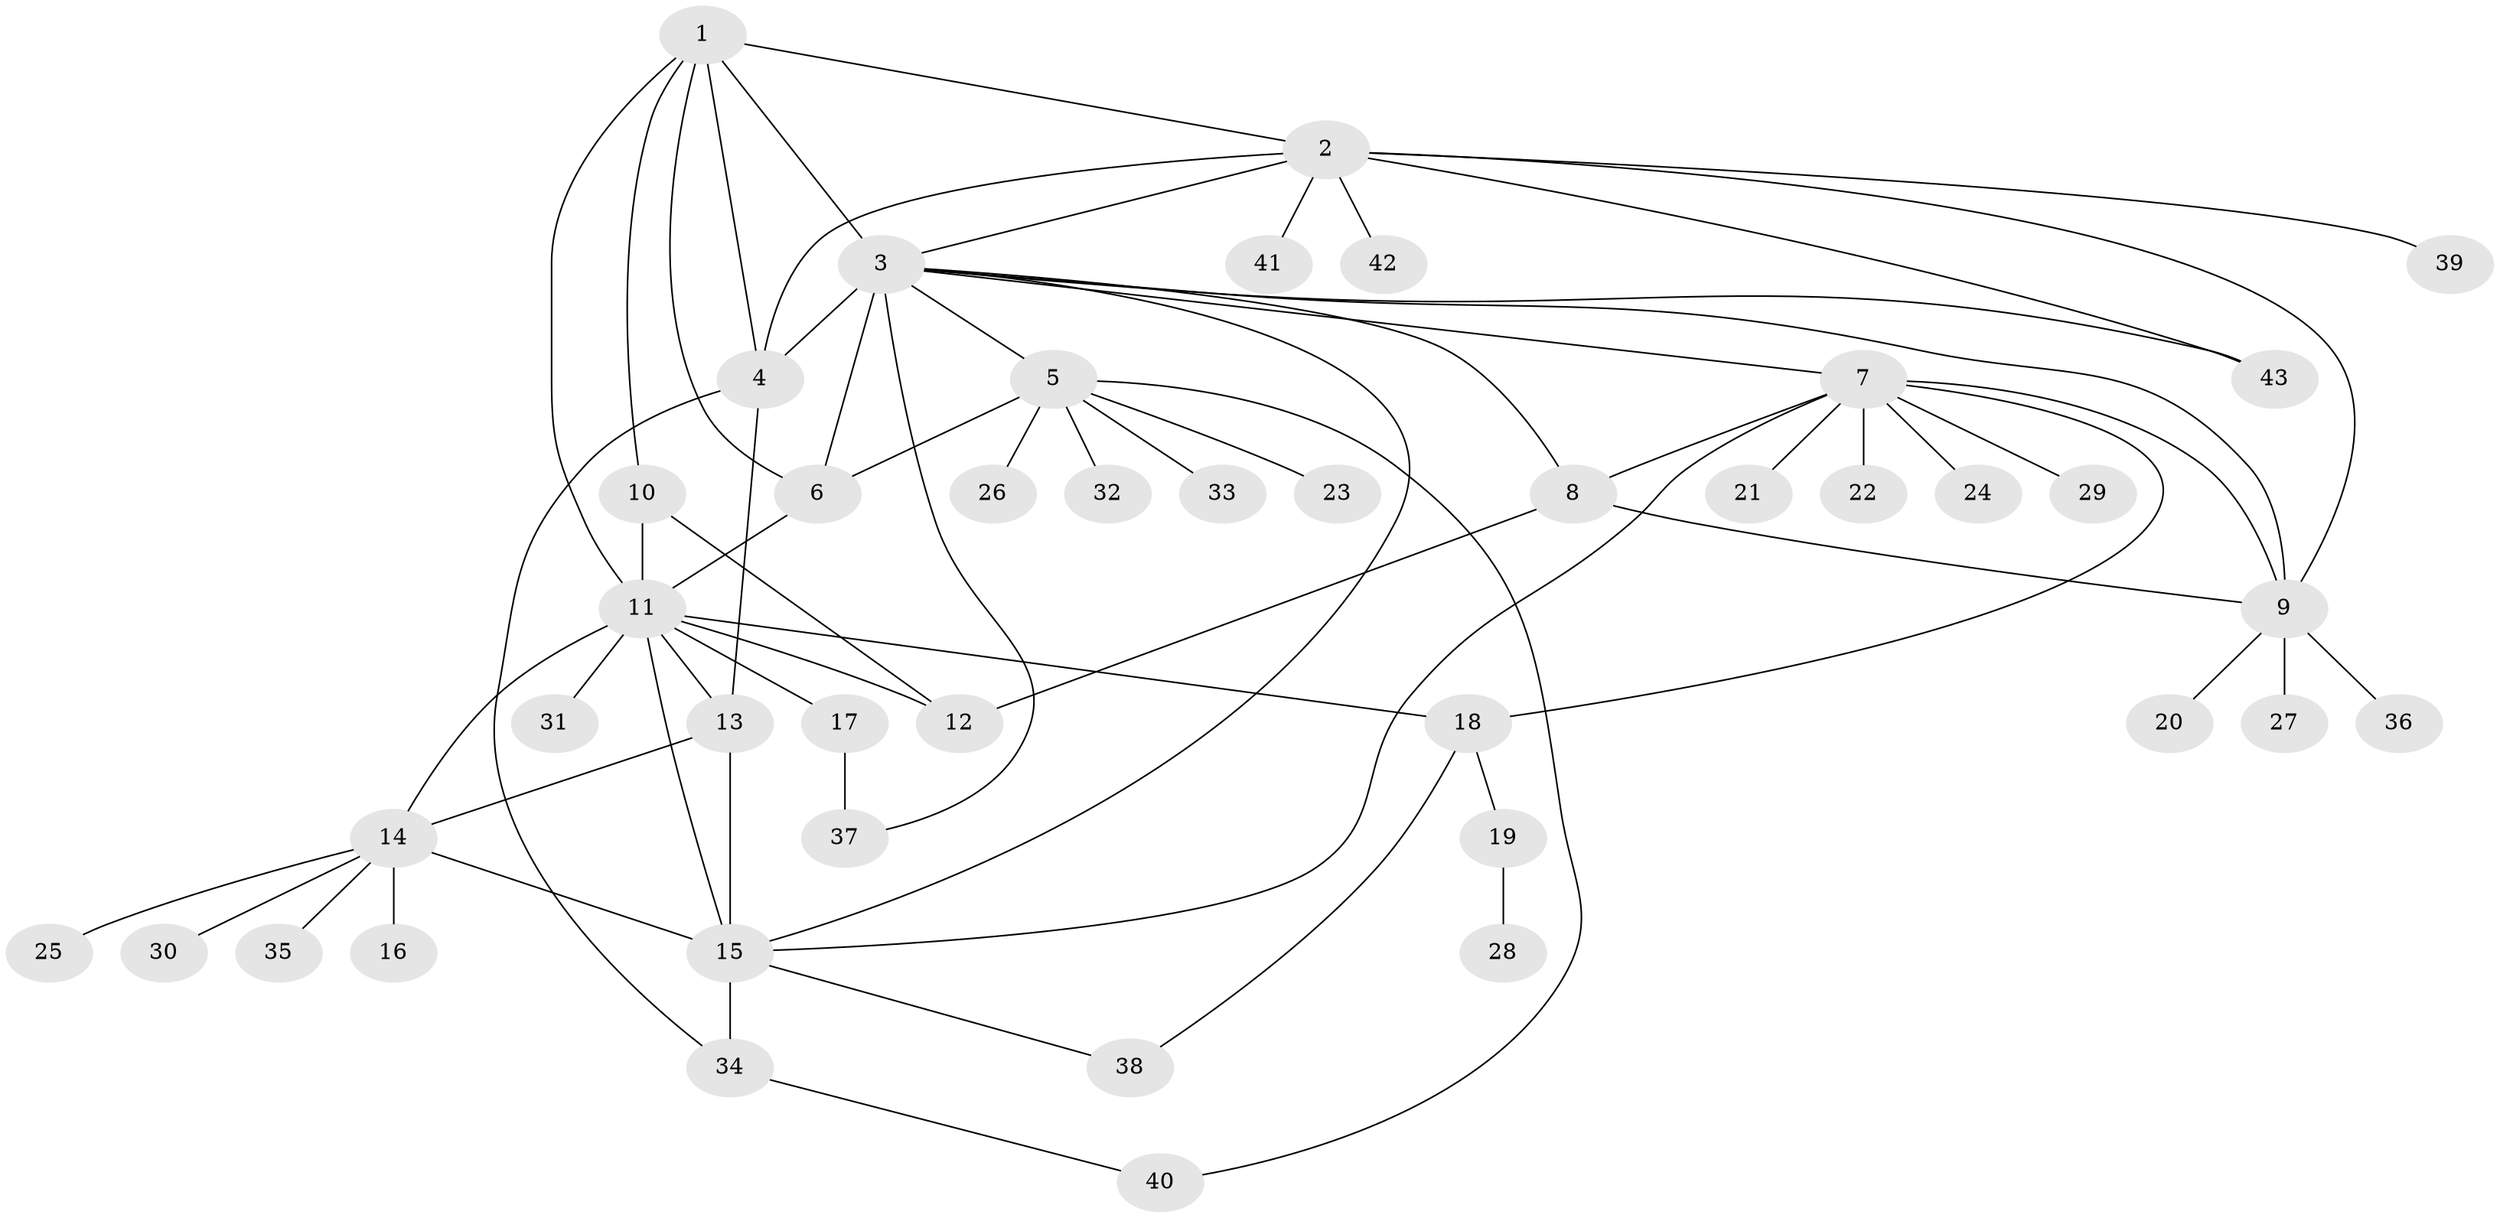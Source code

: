 // original degree distribution, {6: 0.023255813953488372, 9: 0.023255813953488372, 4: 0.05813953488372093, 7: 0.011627906976744186, 11: 0.023255813953488372, 5: 0.05813953488372093, 3: 0.05813953488372093, 10: 0.011627906976744186, 8: 0.023255813953488372, 13: 0.011627906976744186, 1: 0.5581395348837209, 2: 0.13953488372093023}
// Generated by graph-tools (version 1.1) at 2025/37/03/09/25 02:37:33]
// undirected, 43 vertices, 67 edges
graph export_dot {
graph [start="1"]
  node [color=gray90,style=filled];
  1;
  2;
  3;
  4;
  5;
  6;
  7;
  8;
  9;
  10;
  11;
  12;
  13;
  14;
  15;
  16;
  17;
  18;
  19;
  20;
  21;
  22;
  23;
  24;
  25;
  26;
  27;
  28;
  29;
  30;
  31;
  32;
  33;
  34;
  35;
  36;
  37;
  38;
  39;
  40;
  41;
  42;
  43;
  1 -- 2 [weight=1.0];
  1 -- 3 [weight=1.0];
  1 -- 4 [weight=1.0];
  1 -- 6 [weight=1.0];
  1 -- 10 [weight=1.0];
  1 -- 11 [weight=1.0];
  2 -- 3 [weight=1.0];
  2 -- 4 [weight=1.0];
  2 -- 9 [weight=1.0];
  2 -- 39 [weight=1.0];
  2 -- 41 [weight=1.0];
  2 -- 42 [weight=1.0];
  2 -- 43 [weight=1.0];
  3 -- 4 [weight=2.0];
  3 -- 5 [weight=2.0];
  3 -- 6 [weight=7.0];
  3 -- 7 [weight=1.0];
  3 -- 8 [weight=1.0];
  3 -- 9 [weight=1.0];
  3 -- 15 [weight=1.0];
  3 -- 37 [weight=1.0];
  3 -- 43 [weight=1.0];
  4 -- 13 [weight=1.0];
  4 -- 34 [weight=1.0];
  5 -- 6 [weight=1.0];
  5 -- 23 [weight=1.0];
  5 -- 26 [weight=1.0];
  5 -- 32 [weight=1.0];
  5 -- 33 [weight=1.0];
  5 -- 40 [weight=1.0];
  6 -- 11 [weight=1.0];
  7 -- 8 [weight=1.0];
  7 -- 9 [weight=1.0];
  7 -- 15 [weight=1.0];
  7 -- 18 [weight=1.0];
  7 -- 21 [weight=1.0];
  7 -- 22 [weight=1.0];
  7 -- 24 [weight=1.0];
  7 -- 29 [weight=1.0];
  8 -- 9 [weight=1.0];
  8 -- 12 [weight=1.0];
  9 -- 20 [weight=1.0];
  9 -- 27 [weight=1.0];
  9 -- 36 [weight=1.0];
  10 -- 11 [weight=8.0];
  10 -- 12 [weight=1.0];
  11 -- 12 [weight=2.0];
  11 -- 13 [weight=1.0];
  11 -- 14 [weight=1.0];
  11 -- 15 [weight=1.0];
  11 -- 17 [weight=1.0];
  11 -- 18 [weight=1.0];
  11 -- 31 [weight=1.0];
  13 -- 14 [weight=1.0];
  13 -- 15 [weight=9.0];
  14 -- 15 [weight=1.0];
  14 -- 16 [weight=1.0];
  14 -- 25 [weight=1.0];
  14 -- 30 [weight=1.0];
  14 -- 35 [weight=1.0];
  15 -- 34 [weight=1.0];
  15 -- 38 [weight=1.0];
  17 -- 37 [weight=2.0];
  18 -- 19 [weight=1.0];
  18 -- 38 [weight=1.0];
  19 -- 28 [weight=1.0];
  34 -- 40 [weight=1.0];
}
